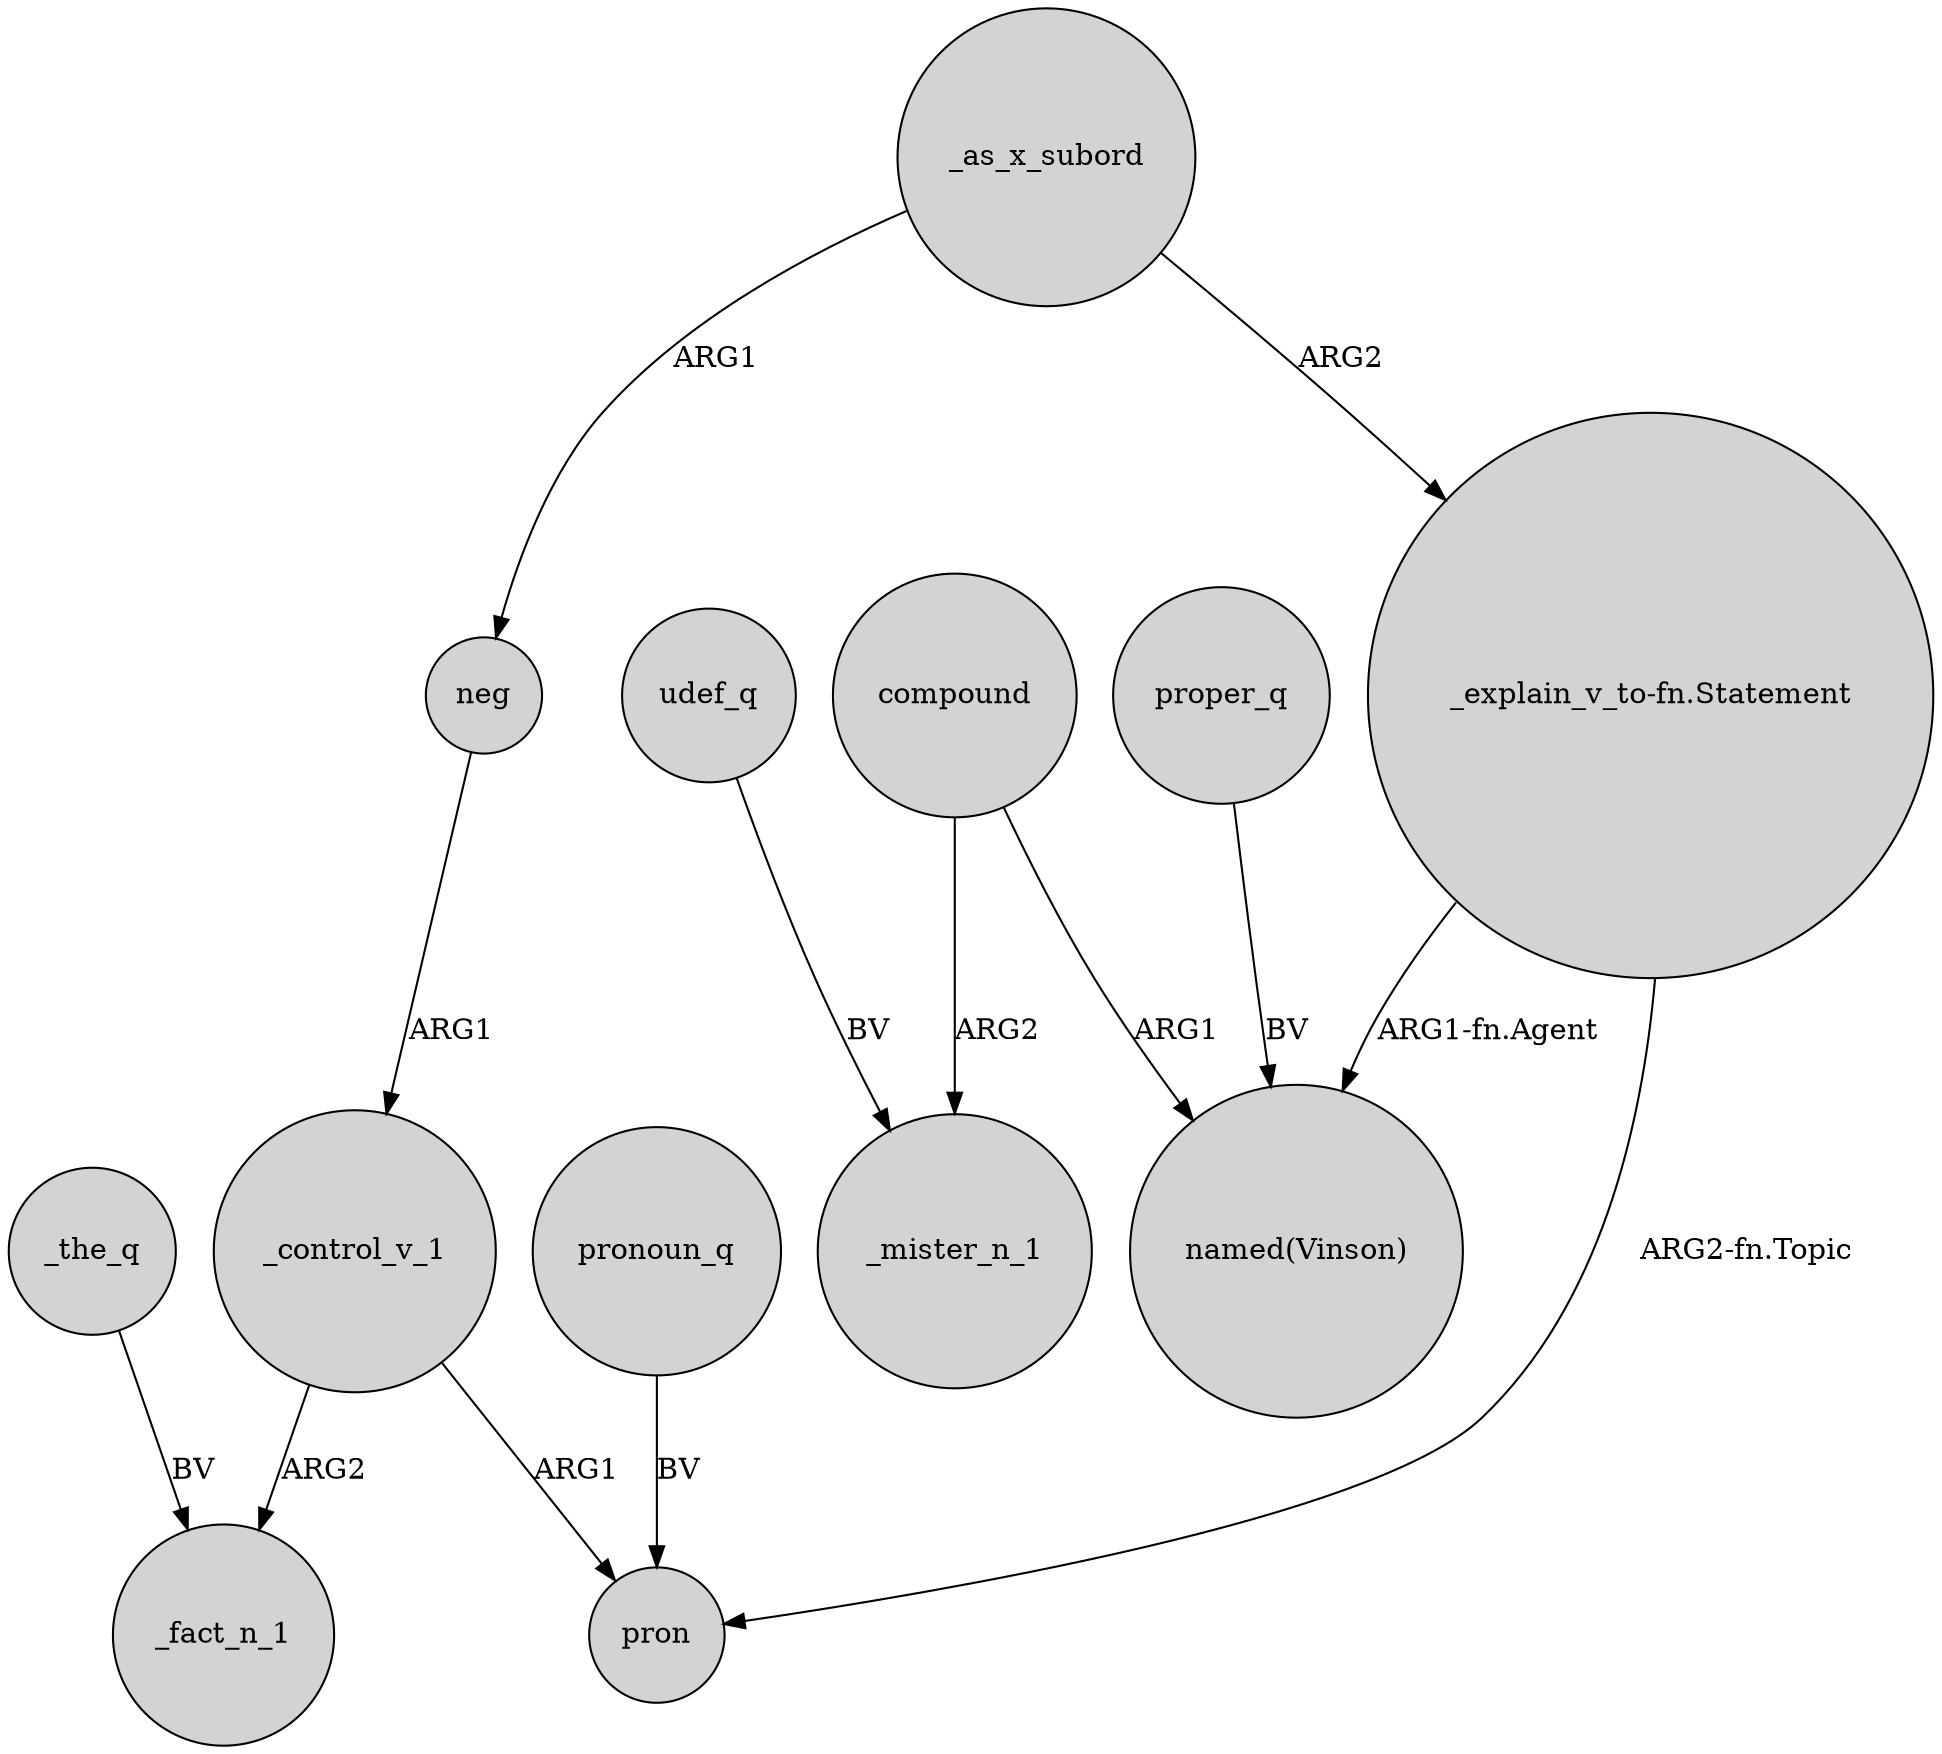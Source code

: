 digraph {
	node [shape=circle style=filled]
	compound -> "named(Vinson)" [label=ARG1]
	udef_q -> _mister_n_1 [label=BV]
	_as_x_subord -> neg [label=ARG1]
	neg -> _control_v_1 [label=ARG1]
	_control_v_1 -> pron [label=ARG1]
	_control_v_1 -> _fact_n_1 [label=ARG2]
	"_explain_v_to-fn.Statement" -> pron [label="ARG2-fn.Topic"]
	proper_q -> "named(Vinson)" [label=BV]
	"_explain_v_to-fn.Statement" -> "named(Vinson)" [label="ARG1-fn.Agent"]
	_the_q -> _fact_n_1 [label=BV]
	compound -> _mister_n_1 [label=ARG2]
	_as_x_subord -> "_explain_v_to-fn.Statement" [label=ARG2]
	pronoun_q -> pron [label=BV]
}
